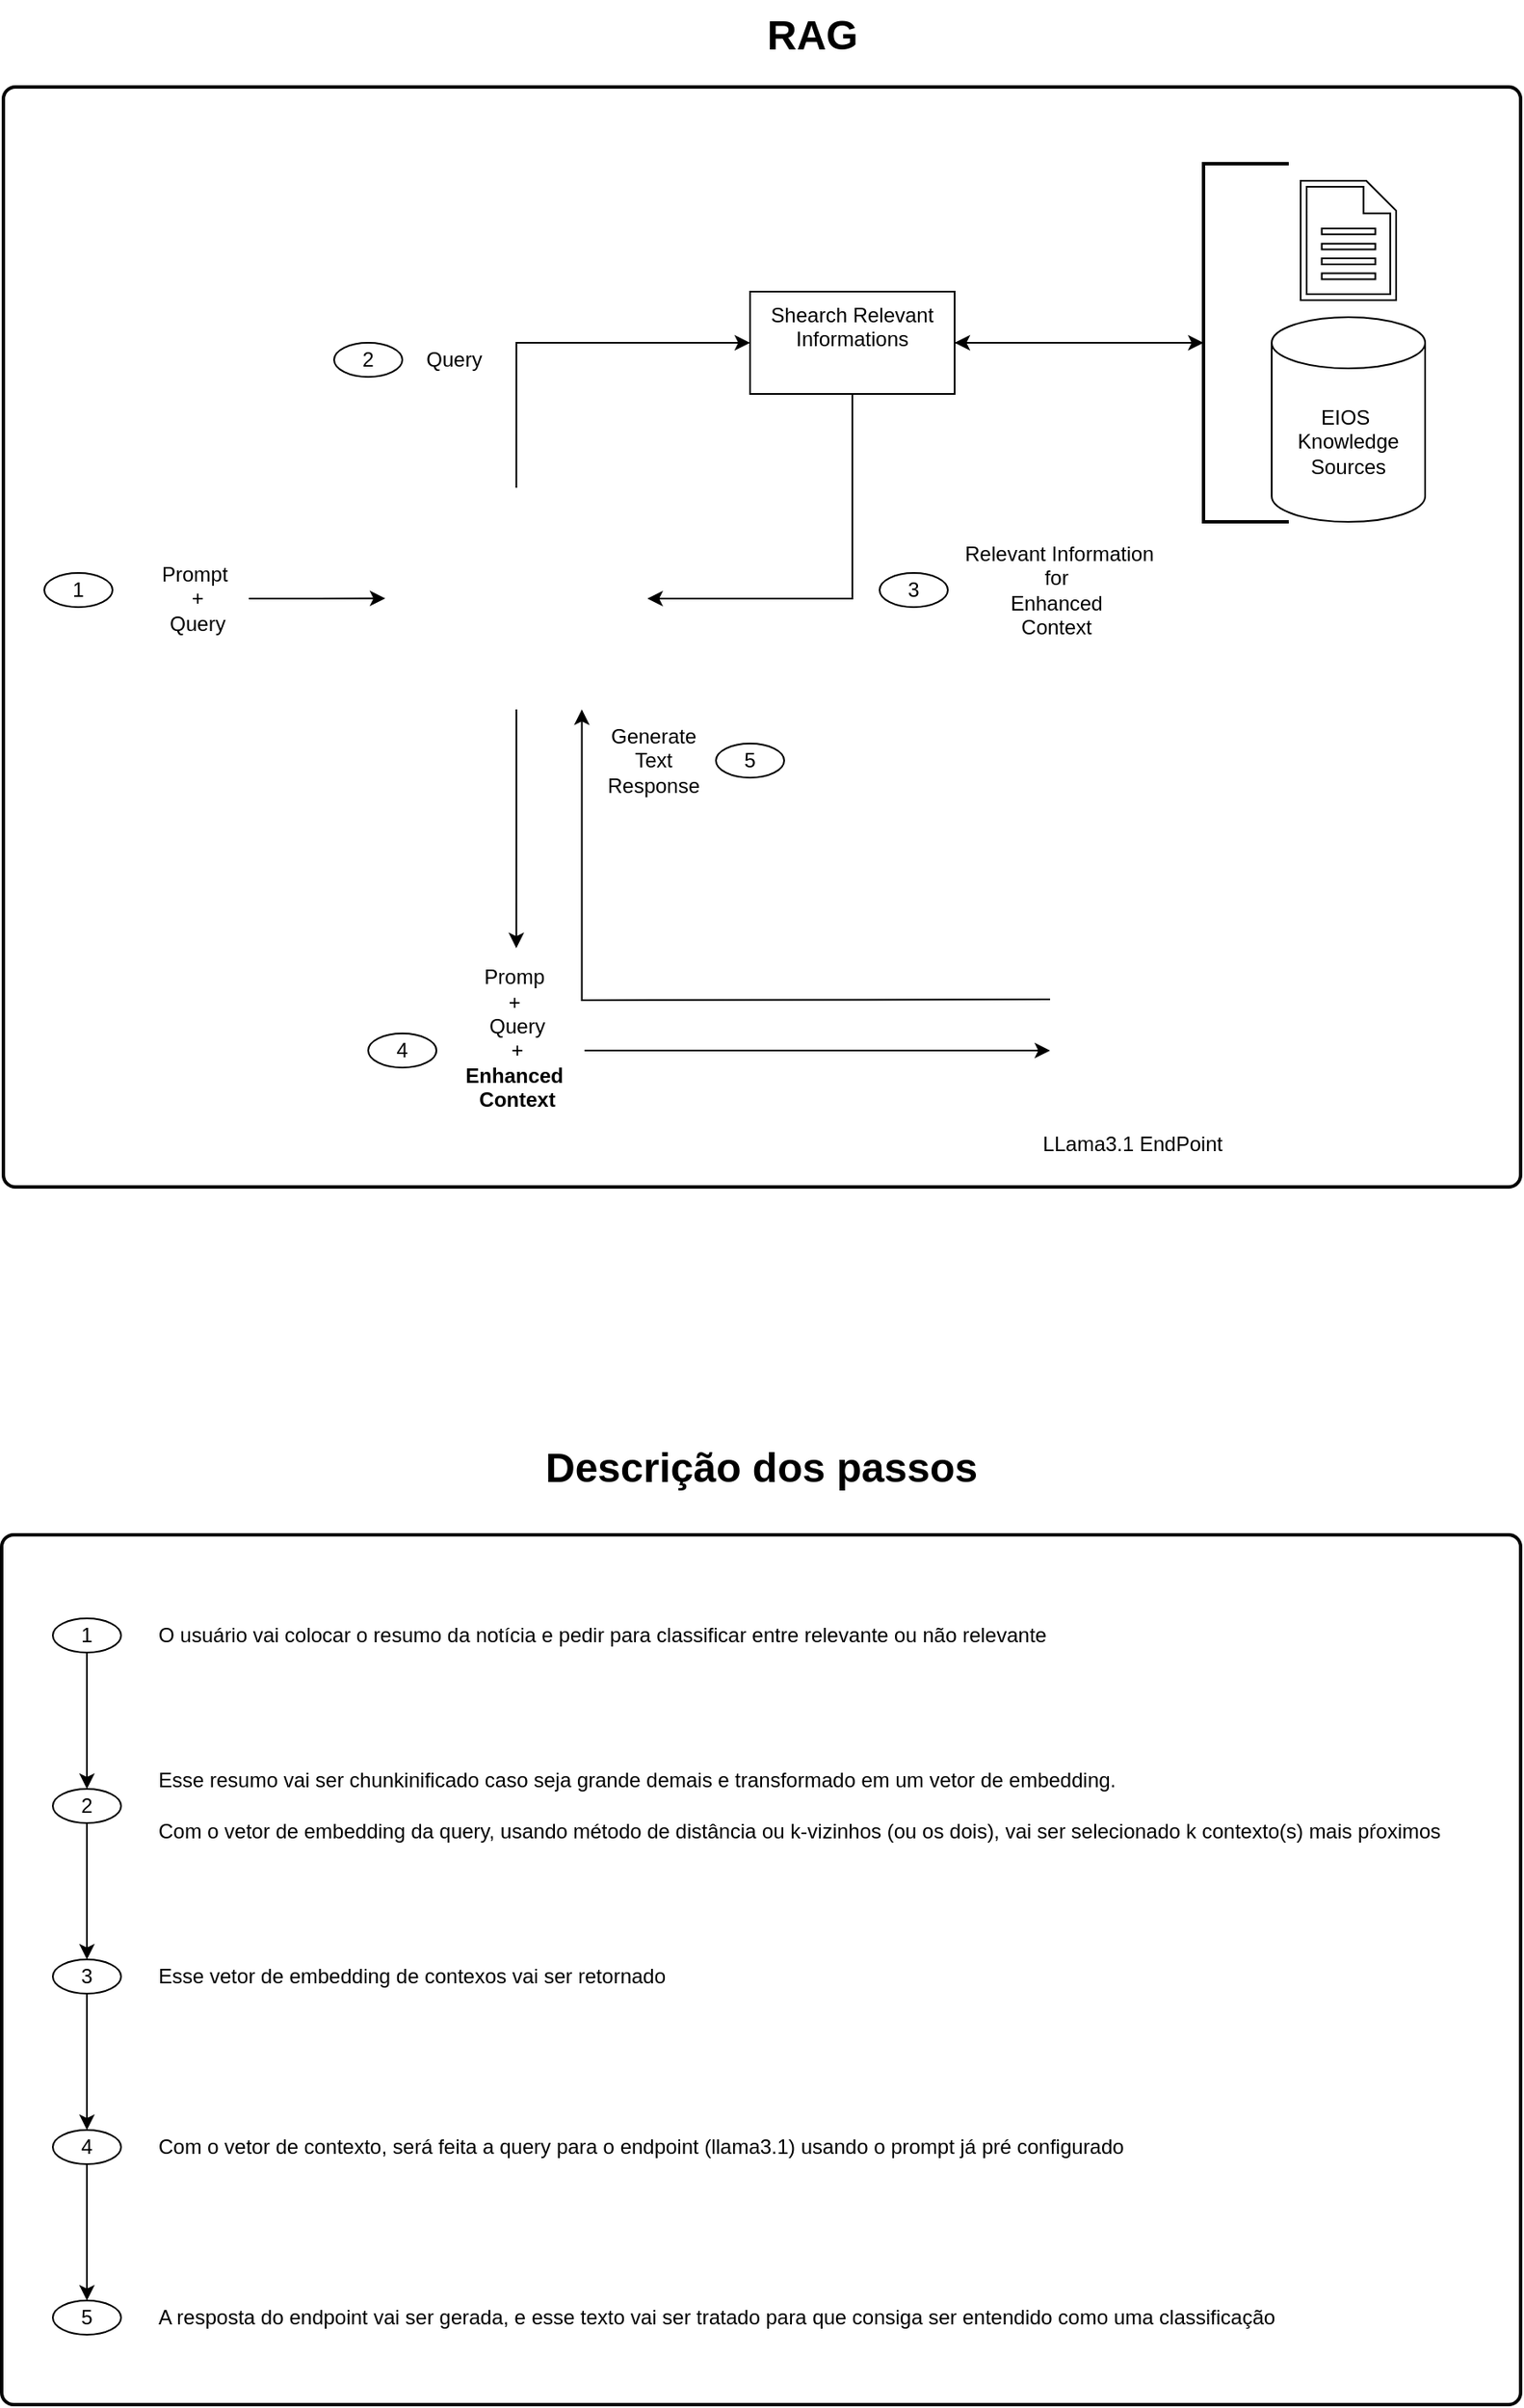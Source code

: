 <mxfile version="24.7.12">
  <diagram name="Página-1" id="d3hNyp0rh8FyVENBliOT">
    <mxGraphModel dx="1247" dy="1852" grid="1" gridSize="10" guides="1" tooltips="1" connect="1" arrows="1" fold="1" page="1" pageScale="1" pageWidth="827" pageHeight="1169" math="0" shadow="0">
      <root>
        <mxCell id="0" />
        <mxCell id="1" parent="0" />
        <mxCell id="3hJ33_Oh_Qkz1AMJ5Kef-70" value="" style="rounded=1;whiteSpace=wrap;html=1;absoluteArcSize=1;arcSize=14;strokeWidth=2;" parent="1" vertex="1">
          <mxGeometry x="30" y="-209" width="890" height="645" as="geometry" />
        </mxCell>
        <mxCell id="3hJ33_Oh_Qkz1AMJ5Kef-1" value="EIOS&amp;nbsp;&lt;div&gt;Knowledge&lt;/div&gt;&lt;div&gt;Sources&lt;/div&gt;" style="shape=cylinder3;whiteSpace=wrap;html=1;boundedLbl=1;backgroundOutline=1;size=15;" parent="1" vertex="1">
          <mxGeometry x="774" y="-74" width="90" height="120" as="geometry" />
        </mxCell>
        <mxCell id="3hJ33_Oh_Qkz1AMJ5Kef-6" style="edgeStyle=orthogonalEdgeStyle;rounded=0;orthogonalLoop=1;jettySize=auto;html=1;exitX=1;exitY=0.5;exitDx=0;exitDy=0;" parent="1" source="3hJ33_Oh_Qkz1AMJ5Kef-4" edge="1">
          <mxGeometry relative="1" as="geometry">
            <mxPoint x="254" y="90.897" as="targetPoint" />
          </mxGeometry>
        </mxCell>
        <mxCell id="3hJ33_Oh_Qkz1AMJ5Kef-4" value="Prompt&amp;nbsp;&lt;div&gt;+&lt;/div&gt;&lt;div&gt;Query&lt;/div&gt;" style="text;html=1;align=center;verticalAlign=middle;whiteSpace=wrap;rounded=0;" parent="1" vertex="1">
          <mxGeometry x="114" y="76" width="60" height="30" as="geometry" />
        </mxCell>
        <mxCell id="3hJ33_Oh_Qkz1AMJ5Kef-5" value="1" style="ellipse;whiteSpace=wrap;html=1;" parent="1" vertex="1">
          <mxGeometry x="54" y="76" width="40" height="20" as="geometry" />
        </mxCell>
        <mxCell id="3hJ33_Oh_Qkz1AMJ5Kef-12" value="" style="edgeStyle=orthogonalEdgeStyle;rounded=0;orthogonalLoop=1;jettySize=auto;html=1;entryX=0;entryY=0.5;entryDx=0;entryDy=0;exitX=0.5;exitY=0;exitDx=0;exitDy=0;" parent="1" source="3hJ33_Oh_Qkz1AMJ5Kef-10" target="3hJ33_Oh_Qkz1AMJ5Kef-11" edge="1">
          <mxGeometry relative="1" as="geometry">
            <mxPoint x="244" y="-34.004" as="sourcePoint" />
            <mxPoint x="331" y="-164" as="targetPoint" />
          </mxGeometry>
        </mxCell>
        <mxCell id="3hJ33_Oh_Qkz1AMJ5Kef-22" style="edgeStyle=orthogonalEdgeStyle;rounded=0;orthogonalLoop=1;jettySize=auto;html=1;" parent="1" source="3hJ33_Oh_Qkz1AMJ5Kef-10" edge="1">
          <mxGeometry relative="1" as="geometry">
            <mxPoint x="330.875" y="296.0" as="targetPoint" />
          </mxGeometry>
        </mxCell>
        <mxCell id="3hJ33_Oh_Qkz1AMJ5Kef-10" value="" style="shape=image;verticalLabelPosition=bottom;labelBackgroundColor=default;verticalAlign=top;aspect=fixed;imageAspect=0;image=https://static.vecteezy.com/system/resources/previews/009/887/131/non_2x/computer-monitor-free-png.png;" parent="1" vertex="1">
          <mxGeometry x="254" y="26" width="153.75" height="130" as="geometry" />
        </mxCell>
        <mxCell id="3hJ33_Oh_Qkz1AMJ5Kef-17" style="edgeStyle=orthogonalEdgeStyle;rounded=0;orthogonalLoop=1;jettySize=auto;html=1;exitX=1;exitY=0.5;exitDx=0;exitDy=0;entryX=0;entryY=0.5;entryDx=0;entryDy=0;entryPerimeter=0;" parent="1" source="3hJ33_Oh_Qkz1AMJ5Kef-11" target="3hJ33_Oh_Qkz1AMJ5Kef-20" edge="1">
          <mxGeometry relative="1" as="geometry">
            <mxPoint x="654.0" y="-93.931" as="targetPoint" />
          </mxGeometry>
        </mxCell>
        <mxCell id="3hJ33_Oh_Qkz1AMJ5Kef-21" style="edgeStyle=orthogonalEdgeStyle;rounded=0;orthogonalLoop=1;jettySize=auto;html=1;exitX=0.5;exitY=1;exitDx=0;exitDy=0;entryX=1;entryY=0.5;entryDx=0;entryDy=0;" parent="1" source="3hJ33_Oh_Qkz1AMJ5Kef-11" target="3hJ33_Oh_Qkz1AMJ5Kef-10" edge="1">
          <mxGeometry relative="1" as="geometry" />
        </mxCell>
        <mxCell id="3hJ33_Oh_Qkz1AMJ5Kef-11" value="Shearch Relevant Informations" style="whiteSpace=wrap;html=1;verticalAlign=top;labelBackgroundColor=default;gradientColor=none;" parent="1" vertex="1">
          <mxGeometry x="467.995" y="-89" width="120" height="60" as="geometry" />
        </mxCell>
        <mxCell id="3hJ33_Oh_Qkz1AMJ5Kef-15" value="" style="sketch=0;aspect=fixed;pointerEvents=1;shadow=0;dashed=0;html=1;labelPosition=center;verticalLabelPosition=bottom;verticalAlign=top;align=center;shape=mxgraph.mscae.enterprise.document" parent="1" vertex="1">
          <mxGeometry x="791" y="-154" width="56" height="70" as="geometry" />
        </mxCell>
        <mxCell id="3hJ33_Oh_Qkz1AMJ5Kef-35" style="edgeStyle=orthogonalEdgeStyle;rounded=0;orthogonalLoop=1;jettySize=auto;html=1;entryX=1;entryY=0.5;entryDx=0;entryDy=0;" parent="1" source="3hJ33_Oh_Qkz1AMJ5Kef-20" target="3hJ33_Oh_Qkz1AMJ5Kef-11" edge="1">
          <mxGeometry relative="1" as="geometry" />
        </mxCell>
        <mxCell id="3hJ33_Oh_Qkz1AMJ5Kef-20" value="" style="strokeWidth=2;html=1;shape=mxgraph.flowchart.annotation_1;align=left;pointerEvents=1;" parent="1" vertex="1">
          <mxGeometry x="734" y="-164" width="50" height="210" as="geometry" />
        </mxCell>
        <mxCell id="3hJ33_Oh_Qkz1AMJ5Kef-24" style="edgeStyle=orthogonalEdgeStyle;rounded=0;orthogonalLoop=1;jettySize=auto;html=1;" parent="1" source="3hJ33_Oh_Qkz1AMJ5Kef-23" edge="1">
          <mxGeometry relative="1" as="geometry">
            <mxPoint x="644" y="356" as="targetPoint" />
          </mxGeometry>
        </mxCell>
        <mxCell id="3hJ33_Oh_Qkz1AMJ5Kef-23" value="Promp&amp;nbsp;&lt;div&gt;+&amp;nbsp;&lt;/div&gt;&lt;div&gt;Query&lt;/div&gt;&lt;div&gt;+&lt;/div&gt;&lt;div&gt;&lt;b&gt;Enhanced&amp;nbsp;&lt;/b&gt;&lt;/div&gt;&lt;div&gt;&lt;b&gt;Context&lt;/b&gt;&lt;br&gt;&lt;div&gt;&lt;br&gt;&lt;/div&gt;&lt;/div&gt;" style="text;html=1;align=center;verticalAlign=middle;resizable=0;points=[];autosize=1;strokeColor=none;fillColor=none;" parent="1" vertex="1">
          <mxGeometry x="290.88" y="301" width="80" height="110" as="geometry" />
        </mxCell>
        <mxCell id="3hJ33_Oh_Qkz1AMJ5Kef-27" style="edgeStyle=orthogonalEdgeStyle;rounded=0;orthogonalLoop=1;jettySize=auto;html=1;entryX=0.75;entryY=1;entryDx=0;entryDy=0;" parent="1" target="3hJ33_Oh_Qkz1AMJ5Kef-10" edge="1">
          <mxGeometry relative="1" as="geometry">
            <mxPoint x="644" y="326" as="sourcePoint" />
          </mxGeometry>
        </mxCell>
        <mxCell id="3hJ33_Oh_Qkz1AMJ5Kef-26" value="" style="shape=image;verticalLabelPosition=bottom;labelBackgroundColor=default;verticalAlign=top;aspect=fixed;imageAspect=0;image=https://static.vecteezy.com/system/resources/previews/024/722/263/original/llama-with-ai-generated-free-png.png;" parent="1" vertex="1">
          <mxGeometry x="654" y="266" width="76.08" height="120.28" as="geometry" />
        </mxCell>
        <mxCell id="3hJ33_Oh_Qkz1AMJ5Kef-28" value="LLama3.1 EndPoint" style="text;html=1;align=center;verticalAlign=middle;resizable=0;points=[];autosize=1;strokeColor=none;fillColor=none;" parent="1" vertex="1">
          <mxGeometry x="627.04" y="396" width="130" height="30" as="geometry" />
        </mxCell>
        <mxCell id="3hJ33_Oh_Qkz1AMJ5Kef-30" value="4" style="ellipse;whiteSpace=wrap;html=1;" parent="1" vertex="1">
          <mxGeometry x="244" y="346" width="40" height="20" as="geometry" />
        </mxCell>
        <mxCell id="3hJ33_Oh_Qkz1AMJ5Kef-31" value="2" style="ellipse;whiteSpace=wrap;html=1;" parent="1" vertex="1">
          <mxGeometry x="224" y="-59" width="40" height="20" as="geometry" />
        </mxCell>
        <mxCell id="3hJ33_Oh_Qkz1AMJ5Kef-32" value="Query" style="text;html=1;align=center;verticalAlign=middle;resizable=0;points=[];autosize=1;strokeColor=none;fillColor=none;" parent="1" vertex="1">
          <mxGeometry x="264" y="-64" width="60" height="30" as="geometry" />
        </mxCell>
        <mxCell id="3hJ33_Oh_Qkz1AMJ5Kef-33" value="3" style="ellipse;whiteSpace=wrap;html=1;" parent="1" vertex="1">
          <mxGeometry x="544" y="76" width="40" height="20" as="geometry" />
        </mxCell>
        <mxCell id="3hJ33_Oh_Qkz1AMJ5Kef-34" value="Relevant Information&lt;div&gt;for&amp;nbsp;&lt;/div&gt;&lt;div&gt;Enhanced&amp;nbsp;&lt;/div&gt;&lt;div&gt;Context&amp;nbsp;&lt;/div&gt;" style="text;html=1;align=center;verticalAlign=middle;resizable=0;points=[];autosize=1;strokeColor=none;fillColor=none;" parent="1" vertex="1">
          <mxGeometry x="584" y="51" width="130" height="70" as="geometry" />
        </mxCell>
        <mxCell id="3hJ33_Oh_Qkz1AMJ5Kef-36" value="Generate&lt;div&gt;Text&lt;/div&gt;&lt;div&gt;Response&lt;/div&gt;" style="text;html=1;align=center;verticalAlign=middle;resizable=0;points=[];autosize=1;strokeColor=none;fillColor=none;" parent="1" vertex="1">
          <mxGeometry x="370.88" y="156" width="80" height="60" as="geometry" />
        </mxCell>
        <mxCell id="3hJ33_Oh_Qkz1AMJ5Kef-37" value="5" style="ellipse;whiteSpace=wrap;html=1;" parent="1" vertex="1">
          <mxGeometry x="448" y="176" width="40" height="20" as="geometry" />
        </mxCell>
        <mxCell id="3hJ33_Oh_Qkz1AMJ5Kef-71" value="" style="rounded=1;whiteSpace=wrap;html=1;absoluteArcSize=1;arcSize=14;strokeWidth=2;" parent="1" vertex="1">
          <mxGeometry x="29" y="640" width="891" height="510" as="geometry" />
        </mxCell>
        <mxCell id="3hJ33_Oh_Qkz1AMJ5Kef-72" value="1" style="ellipse;whiteSpace=wrap;html=1;" parent="1" vertex="1">
          <mxGeometry x="59" y="689" width="40" height="20" as="geometry" />
        </mxCell>
        <mxCell id="3hJ33_Oh_Qkz1AMJ5Kef-73" value="O usuário vai colocar o resumo da notícia e pedir para classificar entre relevante ou não relevante" style="text;html=1;align=left;verticalAlign=middle;resizable=0;points=[];autosize=1;strokeColor=none;fillColor=none;" parent="1" vertex="1">
          <mxGeometry x="119" y="684" width="540" height="30" as="geometry" />
        </mxCell>
        <mxCell id="3hJ33_Oh_Qkz1AMJ5Kef-74" style="edgeStyle=orthogonalEdgeStyle;rounded=0;orthogonalLoop=1;jettySize=auto;html=1;entryX=0.5;entryY=0;entryDx=0;entryDy=0;" parent="1" source="3hJ33_Oh_Qkz1AMJ5Kef-87" target="3hJ33_Oh_Qkz1AMJ5Kef-79" edge="1">
          <mxGeometry relative="1" as="geometry" />
        </mxCell>
        <mxCell id="3hJ33_Oh_Qkz1AMJ5Kef-75" value="Esse resumo vai ser chunkinificado caso seja grande demais e transformado em um vetor de embedding." style="text;html=1;align=left;verticalAlign=middle;resizable=0;points=[];autosize=1;strokeColor=none;fillColor=none;" parent="1" vertex="1">
          <mxGeometry x="119" y="769" width="590" height="30" as="geometry" />
        </mxCell>
        <mxCell id="3hJ33_Oh_Qkz1AMJ5Kef-76" value="Com o vetor de embedding da query, usando método de distância ou k-vizinhos (ou os dois), vai ser selecionado k contexto(s) mais pŕoximos" style="text;html=1;align=left;verticalAlign=middle;resizable=0;points=[];autosize=1;strokeColor=none;fillColor=none;" parent="1" vertex="1">
          <mxGeometry x="119" y="799" width="780" height="30" as="geometry" />
        </mxCell>
        <mxCell id="3hJ33_Oh_Qkz1AMJ5Kef-77" value="Esse vetor de embedding de contexos vai ser retornado" style="text;html=1;align=left;verticalAlign=middle;resizable=0;points=[];autosize=1;strokeColor=none;fillColor=none;" parent="1" vertex="1">
          <mxGeometry x="119" y="884" width="320" height="30" as="geometry" />
        </mxCell>
        <mxCell id="3hJ33_Oh_Qkz1AMJ5Kef-78" style="edgeStyle=orthogonalEdgeStyle;rounded=0;orthogonalLoop=1;jettySize=auto;html=1;" parent="1" source="3hJ33_Oh_Qkz1AMJ5Kef-79" edge="1">
          <mxGeometry relative="1" as="geometry">
            <mxPoint x="79" y="989" as="targetPoint" />
          </mxGeometry>
        </mxCell>
        <mxCell id="3hJ33_Oh_Qkz1AMJ5Kef-79" value="3" style="ellipse;whiteSpace=wrap;html=1;" parent="1" vertex="1">
          <mxGeometry x="59" y="889" width="40" height="20" as="geometry" />
        </mxCell>
        <mxCell id="3hJ33_Oh_Qkz1AMJ5Kef-80" style="edgeStyle=orthogonalEdgeStyle;rounded=0;orthogonalLoop=1;jettySize=auto;html=1;exitX=0.5;exitY=1;exitDx=0;exitDy=0;exitPerimeter=0;" parent="1" edge="1">
          <mxGeometry relative="1" as="geometry">
            <mxPoint x="119" y="859" as="sourcePoint" />
            <mxPoint x="119" y="859" as="targetPoint" />
          </mxGeometry>
        </mxCell>
        <mxCell id="3hJ33_Oh_Qkz1AMJ5Kef-81" value="" style="edgeStyle=orthogonalEdgeStyle;rounded=0;orthogonalLoop=1;jettySize=auto;html=1;" parent="1" source="3hJ33_Oh_Qkz1AMJ5Kef-82" target="3hJ33_Oh_Qkz1AMJ5Kef-83" edge="1">
          <mxGeometry relative="1" as="geometry" />
        </mxCell>
        <mxCell id="3hJ33_Oh_Qkz1AMJ5Kef-82" value="4" style="ellipse;whiteSpace=wrap;html=1;" parent="1" vertex="1">
          <mxGeometry x="59" y="989" width="40" height="20" as="geometry" />
        </mxCell>
        <mxCell id="3hJ33_Oh_Qkz1AMJ5Kef-83" value="5" style="ellipse;whiteSpace=wrap;html=1;" parent="1" vertex="1">
          <mxGeometry x="59" y="1089" width="40" height="20" as="geometry" />
        </mxCell>
        <mxCell id="3hJ33_Oh_Qkz1AMJ5Kef-84" value="Com o vetor de contexto, será feita a query para o endpoint (llama3.1) usando o prompt já pré configurado" style="text;html=1;align=left;verticalAlign=middle;resizable=0;points=[];autosize=1;strokeColor=none;fillColor=none;" parent="1" vertex="1">
          <mxGeometry x="119" y="984" width="590" height="30" as="geometry" />
        </mxCell>
        <mxCell id="3hJ33_Oh_Qkz1AMJ5Kef-85" value="A resposta do endpoint vai ser gerada, e esse texto vai ser tratado para que consiga ser entendido como uma classificação" style="text;html=1;align=left;verticalAlign=middle;resizable=0;points=[];autosize=1;strokeColor=none;fillColor=none;" parent="1" vertex="1">
          <mxGeometry x="119" y="1084" width="680" height="30" as="geometry" />
        </mxCell>
        <mxCell id="3hJ33_Oh_Qkz1AMJ5Kef-86" value="" style="edgeStyle=orthogonalEdgeStyle;rounded=0;orthogonalLoop=1;jettySize=auto;html=1;" parent="1" source="3hJ33_Oh_Qkz1AMJ5Kef-72" target="3hJ33_Oh_Qkz1AMJ5Kef-87" edge="1">
          <mxGeometry relative="1" as="geometry">
            <mxPoint x="79" y="829" as="targetPoint" />
            <mxPoint x="79" y="769" as="sourcePoint" />
          </mxGeometry>
        </mxCell>
        <mxCell id="3hJ33_Oh_Qkz1AMJ5Kef-87" value="2" style="ellipse;whiteSpace=wrap;html=1;" parent="1" vertex="1">
          <mxGeometry x="59" y="789" width="40" height="20" as="geometry" />
        </mxCell>
        <mxCell id="3hJ33_Oh_Qkz1AMJ5Kef-88" value="&lt;h1 style=&quot;margin-top: 0px;&quot;&gt;Descrição dos passos&lt;/h1&gt;" style="text;html=1;whiteSpace=wrap;overflow=hidden;rounded=0;" parent="1" vertex="1">
          <mxGeometry x="345.52" y="580" width="258.96" height="40" as="geometry" />
        </mxCell>
        <mxCell id="3hJ33_Oh_Qkz1AMJ5Kef-89" value="&lt;h1 style=&quot;margin-top: 0px;&quot;&gt;RAG&lt;/h1&gt;" style="text;html=1;whiteSpace=wrap;overflow=hidden;rounded=0;" parent="1" vertex="1">
          <mxGeometry x="476" y="-260" width="66" height="40" as="geometry" />
        </mxCell>
      </root>
    </mxGraphModel>
  </diagram>
</mxfile>
